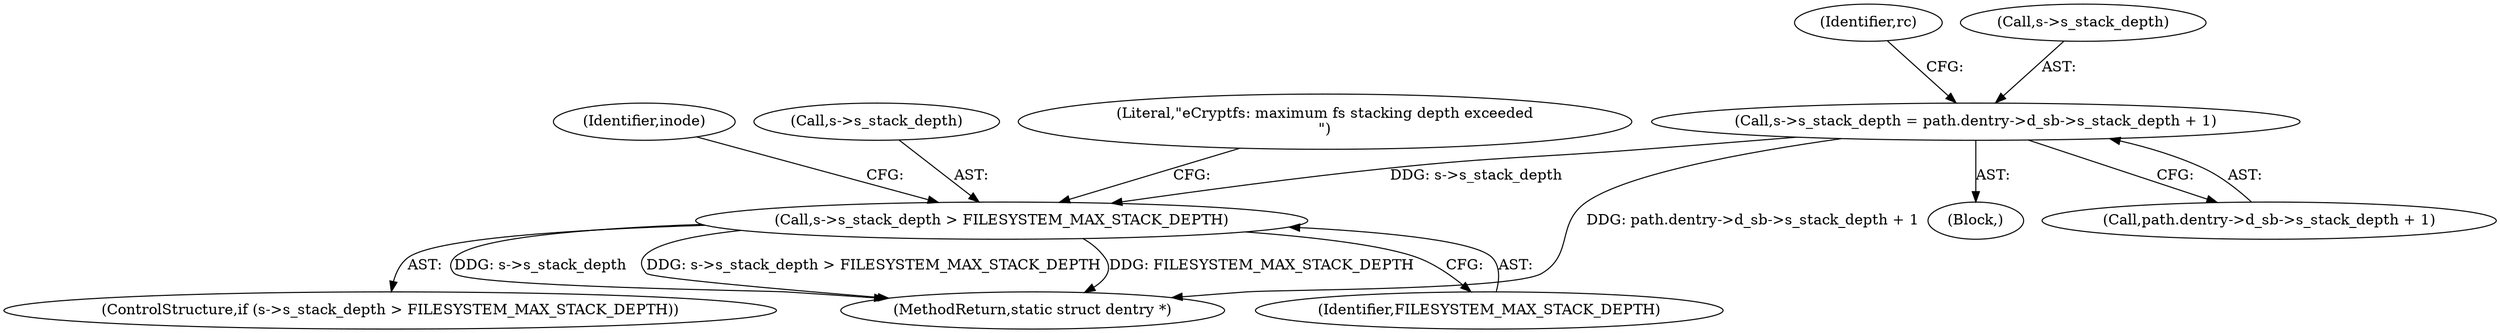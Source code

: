 digraph "0_linux_69c433ed2ecd2d3264efd7afec4439524b319121@pointer" {
"1000314" [label="(Call,s->s_stack_depth = path.dentry->d_sb->s_stack_depth + 1)"];
"1000332" [label="(Call,s->s_stack_depth > FILESYSTEM_MAX_STACK_DEPTH)"];
"1000108" [label="(Block,)"];
"1000342" [label="(Identifier,inode)"];
"1000333" [label="(Call,s->s_stack_depth)"];
"1000318" [label="(Call,path.dentry->d_sb->s_stack_depth + 1)"];
"1000331" [label="(ControlStructure,if (s->s_stack_depth > FILESYSTEM_MAX_STACK_DEPTH))"];
"1000430" [label="(MethodReturn,static struct dentry *)"];
"1000339" [label="(Literal,\"eCryptfs: maximum fs stacking depth exceeded\n\")"];
"1000314" [label="(Call,s->s_stack_depth = path.dentry->d_sb->s_stack_depth + 1)"];
"1000328" [label="(Identifier,rc)"];
"1000332" [label="(Call,s->s_stack_depth > FILESYSTEM_MAX_STACK_DEPTH)"];
"1000315" [label="(Call,s->s_stack_depth)"];
"1000336" [label="(Identifier,FILESYSTEM_MAX_STACK_DEPTH)"];
"1000314" -> "1000108"  [label="AST: "];
"1000314" -> "1000318"  [label="CFG: "];
"1000315" -> "1000314"  [label="AST: "];
"1000318" -> "1000314"  [label="AST: "];
"1000328" -> "1000314"  [label="CFG: "];
"1000314" -> "1000430"  [label="DDG: path.dentry->d_sb->s_stack_depth + 1"];
"1000314" -> "1000332"  [label="DDG: s->s_stack_depth"];
"1000332" -> "1000331"  [label="AST: "];
"1000332" -> "1000336"  [label="CFG: "];
"1000333" -> "1000332"  [label="AST: "];
"1000336" -> "1000332"  [label="AST: "];
"1000339" -> "1000332"  [label="CFG: "];
"1000342" -> "1000332"  [label="CFG: "];
"1000332" -> "1000430"  [label="DDG: FILESYSTEM_MAX_STACK_DEPTH"];
"1000332" -> "1000430"  [label="DDG: s->s_stack_depth"];
"1000332" -> "1000430"  [label="DDG: s->s_stack_depth > FILESYSTEM_MAX_STACK_DEPTH"];
}
